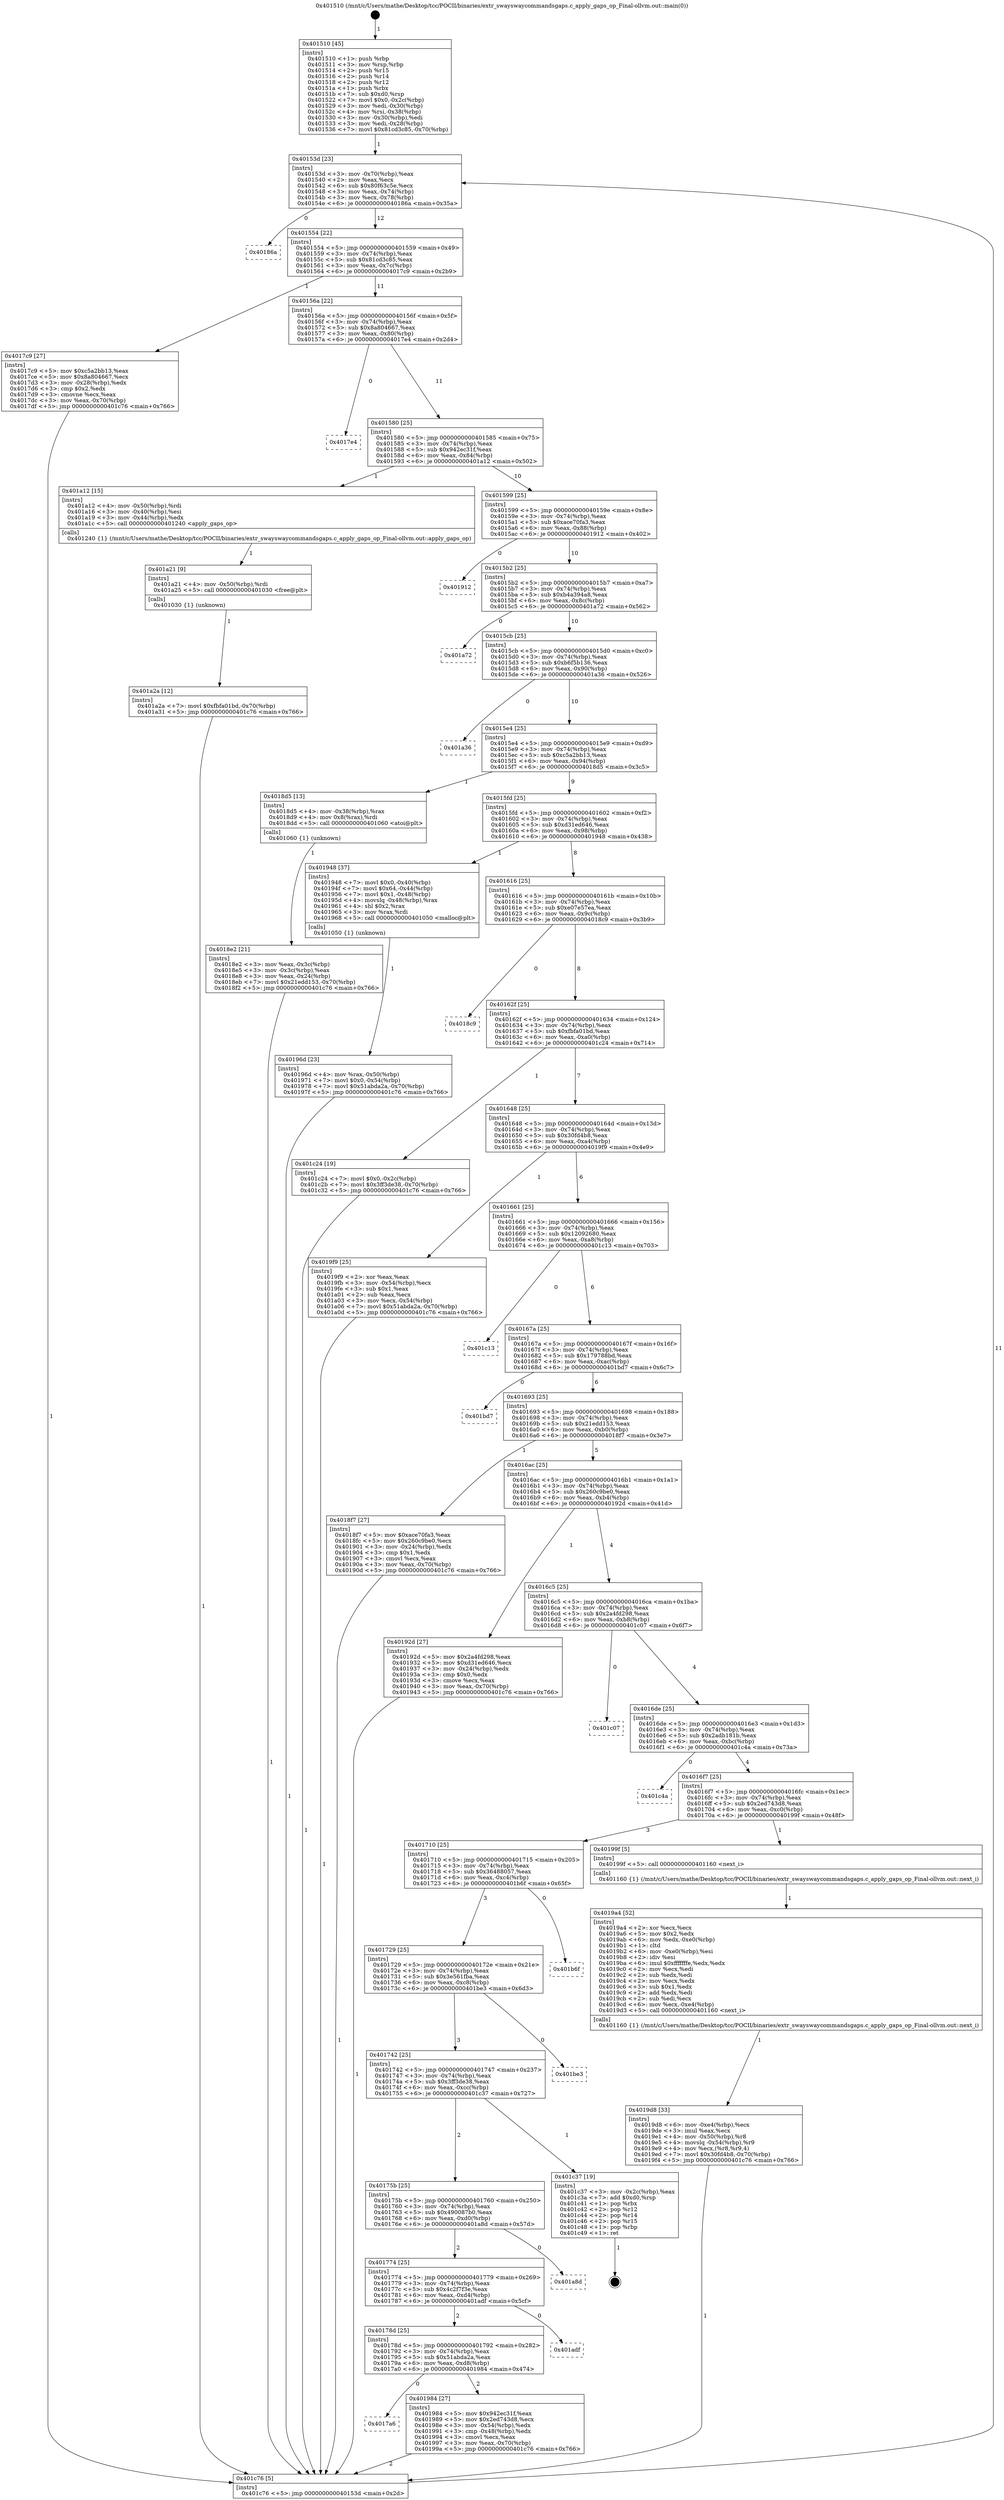 digraph "0x401510" {
  label = "0x401510 (/mnt/c/Users/mathe/Desktop/tcc/POCII/binaries/extr_swayswaycommandsgaps.c_apply_gaps_op_Final-ollvm.out::main(0))"
  labelloc = "t"
  node[shape=record]

  Entry [label="",width=0.3,height=0.3,shape=circle,fillcolor=black,style=filled]
  "0x40153d" [label="{
     0x40153d [23]\l
     | [instrs]\l
     &nbsp;&nbsp;0x40153d \<+3\>: mov -0x70(%rbp),%eax\l
     &nbsp;&nbsp;0x401540 \<+2\>: mov %eax,%ecx\l
     &nbsp;&nbsp;0x401542 \<+6\>: sub $0x80f63c5e,%ecx\l
     &nbsp;&nbsp;0x401548 \<+3\>: mov %eax,-0x74(%rbp)\l
     &nbsp;&nbsp;0x40154b \<+3\>: mov %ecx,-0x78(%rbp)\l
     &nbsp;&nbsp;0x40154e \<+6\>: je 000000000040186a \<main+0x35a\>\l
  }"]
  "0x40186a" [label="{
     0x40186a\l
  }", style=dashed]
  "0x401554" [label="{
     0x401554 [22]\l
     | [instrs]\l
     &nbsp;&nbsp;0x401554 \<+5\>: jmp 0000000000401559 \<main+0x49\>\l
     &nbsp;&nbsp;0x401559 \<+3\>: mov -0x74(%rbp),%eax\l
     &nbsp;&nbsp;0x40155c \<+5\>: sub $0x81cd3c85,%eax\l
     &nbsp;&nbsp;0x401561 \<+3\>: mov %eax,-0x7c(%rbp)\l
     &nbsp;&nbsp;0x401564 \<+6\>: je 00000000004017c9 \<main+0x2b9\>\l
  }"]
  Exit [label="",width=0.3,height=0.3,shape=circle,fillcolor=black,style=filled,peripheries=2]
  "0x4017c9" [label="{
     0x4017c9 [27]\l
     | [instrs]\l
     &nbsp;&nbsp;0x4017c9 \<+5\>: mov $0xc5a2bb13,%eax\l
     &nbsp;&nbsp;0x4017ce \<+5\>: mov $0x8a804667,%ecx\l
     &nbsp;&nbsp;0x4017d3 \<+3\>: mov -0x28(%rbp),%edx\l
     &nbsp;&nbsp;0x4017d6 \<+3\>: cmp $0x2,%edx\l
     &nbsp;&nbsp;0x4017d9 \<+3\>: cmovne %ecx,%eax\l
     &nbsp;&nbsp;0x4017dc \<+3\>: mov %eax,-0x70(%rbp)\l
     &nbsp;&nbsp;0x4017df \<+5\>: jmp 0000000000401c76 \<main+0x766\>\l
  }"]
  "0x40156a" [label="{
     0x40156a [22]\l
     | [instrs]\l
     &nbsp;&nbsp;0x40156a \<+5\>: jmp 000000000040156f \<main+0x5f\>\l
     &nbsp;&nbsp;0x40156f \<+3\>: mov -0x74(%rbp),%eax\l
     &nbsp;&nbsp;0x401572 \<+5\>: sub $0x8a804667,%eax\l
     &nbsp;&nbsp;0x401577 \<+3\>: mov %eax,-0x80(%rbp)\l
     &nbsp;&nbsp;0x40157a \<+6\>: je 00000000004017e4 \<main+0x2d4\>\l
  }"]
  "0x401c76" [label="{
     0x401c76 [5]\l
     | [instrs]\l
     &nbsp;&nbsp;0x401c76 \<+5\>: jmp 000000000040153d \<main+0x2d\>\l
  }"]
  "0x401510" [label="{
     0x401510 [45]\l
     | [instrs]\l
     &nbsp;&nbsp;0x401510 \<+1\>: push %rbp\l
     &nbsp;&nbsp;0x401511 \<+3\>: mov %rsp,%rbp\l
     &nbsp;&nbsp;0x401514 \<+2\>: push %r15\l
     &nbsp;&nbsp;0x401516 \<+2\>: push %r14\l
     &nbsp;&nbsp;0x401518 \<+2\>: push %r12\l
     &nbsp;&nbsp;0x40151a \<+1\>: push %rbx\l
     &nbsp;&nbsp;0x40151b \<+7\>: sub $0xd0,%rsp\l
     &nbsp;&nbsp;0x401522 \<+7\>: movl $0x0,-0x2c(%rbp)\l
     &nbsp;&nbsp;0x401529 \<+3\>: mov %edi,-0x30(%rbp)\l
     &nbsp;&nbsp;0x40152c \<+4\>: mov %rsi,-0x38(%rbp)\l
     &nbsp;&nbsp;0x401530 \<+3\>: mov -0x30(%rbp),%edi\l
     &nbsp;&nbsp;0x401533 \<+3\>: mov %edi,-0x28(%rbp)\l
     &nbsp;&nbsp;0x401536 \<+7\>: movl $0x81cd3c85,-0x70(%rbp)\l
  }"]
  "0x401a2a" [label="{
     0x401a2a [12]\l
     | [instrs]\l
     &nbsp;&nbsp;0x401a2a \<+7\>: movl $0xfbfa01bd,-0x70(%rbp)\l
     &nbsp;&nbsp;0x401a31 \<+5\>: jmp 0000000000401c76 \<main+0x766\>\l
  }"]
  "0x4017e4" [label="{
     0x4017e4\l
  }", style=dashed]
  "0x401580" [label="{
     0x401580 [25]\l
     | [instrs]\l
     &nbsp;&nbsp;0x401580 \<+5\>: jmp 0000000000401585 \<main+0x75\>\l
     &nbsp;&nbsp;0x401585 \<+3\>: mov -0x74(%rbp),%eax\l
     &nbsp;&nbsp;0x401588 \<+5\>: sub $0x942ec31f,%eax\l
     &nbsp;&nbsp;0x40158d \<+6\>: mov %eax,-0x84(%rbp)\l
     &nbsp;&nbsp;0x401593 \<+6\>: je 0000000000401a12 \<main+0x502\>\l
  }"]
  "0x401a21" [label="{
     0x401a21 [9]\l
     | [instrs]\l
     &nbsp;&nbsp;0x401a21 \<+4\>: mov -0x50(%rbp),%rdi\l
     &nbsp;&nbsp;0x401a25 \<+5\>: call 0000000000401030 \<free@plt\>\l
     | [calls]\l
     &nbsp;&nbsp;0x401030 \{1\} (unknown)\l
  }"]
  "0x401a12" [label="{
     0x401a12 [15]\l
     | [instrs]\l
     &nbsp;&nbsp;0x401a12 \<+4\>: mov -0x50(%rbp),%rdi\l
     &nbsp;&nbsp;0x401a16 \<+3\>: mov -0x40(%rbp),%esi\l
     &nbsp;&nbsp;0x401a19 \<+3\>: mov -0x44(%rbp),%edx\l
     &nbsp;&nbsp;0x401a1c \<+5\>: call 0000000000401240 \<apply_gaps_op\>\l
     | [calls]\l
     &nbsp;&nbsp;0x401240 \{1\} (/mnt/c/Users/mathe/Desktop/tcc/POCII/binaries/extr_swayswaycommandsgaps.c_apply_gaps_op_Final-ollvm.out::apply_gaps_op)\l
  }"]
  "0x401599" [label="{
     0x401599 [25]\l
     | [instrs]\l
     &nbsp;&nbsp;0x401599 \<+5\>: jmp 000000000040159e \<main+0x8e\>\l
     &nbsp;&nbsp;0x40159e \<+3\>: mov -0x74(%rbp),%eax\l
     &nbsp;&nbsp;0x4015a1 \<+5\>: sub $0xace70fa3,%eax\l
     &nbsp;&nbsp;0x4015a6 \<+6\>: mov %eax,-0x88(%rbp)\l
     &nbsp;&nbsp;0x4015ac \<+6\>: je 0000000000401912 \<main+0x402\>\l
  }"]
  "0x4019d8" [label="{
     0x4019d8 [33]\l
     | [instrs]\l
     &nbsp;&nbsp;0x4019d8 \<+6\>: mov -0xe4(%rbp),%ecx\l
     &nbsp;&nbsp;0x4019de \<+3\>: imul %eax,%ecx\l
     &nbsp;&nbsp;0x4019e1 \<+4\>: mov -0x50(%rbp),%r8\l
     &nbsp;&nbsp;0x4019e5 \<+4\>: movslq -0x54(%rbp),%r9\l
     &nbsp;&nbsp;0x4019e9 \<+4\>: mov %ecx,(%r8,%r9,4)\l
     &nbsp;&nbsp;0x4019ed \<+7\>: movl $0x30fd4b8,-0x70(%rbp)\l
     &nbsp;&nbsp;0x4019f4 \<+5\>: jmp 0000000000401c76 \<main+0x766\>\l
  }"]
  "0x401912" [label="{
     0x401912\l
  }", style=dashed]
  "0x4015b2" [label="{
     0x4015b2 [25]\l
     | [instrs]\l
     &nbsp;&nbsp;0x4015b2 \<+5\>: jmp 00000000004015b7 \<main+0xa7\>\l
     &nbsp;&nbsp;0x4015b7 \<+3\>: mov -0x74(%rbp),%eax\l
     &nbsp;&nbsp;0x4015ba \<+5\>: sub $0xb4a394a8,%eax\l
     &nbsp;&nbsp;0x4015bf \<+6\>: mov %eax,-0x8c(%rbp)\l
     &nbsp;&nbsp;0x4015c5 \<+6\>: je 0000000000401a72 \<main+0x562\>\l
  }"]
  "0x4019a4" [label="{
     0x4019a4 [52]\l
     | [instrs]\l
     &nbsp;&nbsp;0x4019a4 \<+2\>: xor %ecx,%ecx\l
     &nbsp;&nbsp;0x4019a6 \<+5\>: mov $0x2,%edx\l
     &nbsp;&nbsp;0x4019ab \<+6\>: mov %edx,-0xe0(%rbp)\l
     &nbsp;&nbsp;0x4019b1 \<+1\>: cltd\l
     &nbsp;&nbsp;0x4019b2 \<+6\>: mov -0xe0(%rbp),%esi\l
     &nbsp;&nbsp;0x4019b8 \<+2\>: idiv %esi\l
     &nbsp;&nbsp;0x4019ba \<+6\>: imul $0xfffffffe,%edx,%edx\l
     &nbsp;&nbsp;0x4019c0 \<+2\>: mov %ecx,%edi\l
     &nbsp;&nbsp;0x4019c2 \<+2\>: sub %edx,%edi\l
     &nbsp;&nbsp;0x4019c4 \<+2\>: mov %ecx,%edx\l
     &nbsp;&nbsp;0x4019c6 \<+3\>: sub $0x1,%edx\l
     &nbsp;&nbsp;0x4019c9 \<+2\>: add %edx,%edi\l
     &nbsp;&nbsp;0x4019cb \<+2\>: sub %edi,%ecx\l
     &nbsp;&nbsp;0x4019cd \<+6\>: mov %ecx,-0xe4(%rbp)\l
     &nbsp;&nbsp;0x4019d3 \<+5\>: call 0000000000401160 \<next_i\>\l
     | [calls]\l
     &nbsp;&nbsp;0x401160 \{1\} (/mnt/c/Users/mathe/Desktop/tcc/POCII/binaries/extr_swayswaycommandsgaps.c_apply_gaps_op_Final-ollvm.out::next_i)\l
  }"]
  "0x401a72" [label="{
     0x401a72\l
  }", style=dashed]
  "0x4015cb" [label="{
     0x4015cb [25]\l
     | [instrs]\l
     &nbsp;&nbsp;0x4015cb \<+5\>: jmp 00000000004015d0 \<main+0xc0\>\l
     &nbsp;&nbsp;0x4015d0 \<+3\>: mov -0x74(%rbp),%eax\l
     &nbsp;&nbsp;0x4015d3 \<+5\>: sub $0xb6f5b136,%eax\l
     &nbsp;&nbsp;0x4015d8 \<+6\>: mov %eax,-0x90(%rbp)\l
     &nbsp;&nbsp;0x4015de \<+6\>: je 0000000000401a36 \<main+0x526\>\l
  }"]
  "0x4017a6" [label="{
     0x4017a6\l
  }", style=dashed]
  "0x401a36" [label="{
     0x401a36\l
  }", style=dashed]
  "0x4015e4" [label="{
     0x4015e4 [25]\l
     | [instrs]\l
     &nbsp;&nbsp;0x4015e4 \<+5\>: jmp 00000000004015e9 \<main+0xd9\>\l
     &nbsp;&nbsp;0x4015e9 \<+3\>: mov -0x74(%rbp),%eax\l
     &nbsp;&nbsp;0x4015ec \<+5\>: sub $0xc5a2bb13,%eax\l
     &nbsp;&nbsp;0x4015f1 \<+6\>: mov %eax,-0x94(%rbp)\l
     &nbsp;&nbsp;0x4015f7 \<+6\>: je 00000000004018d5 \<main+0x3c5\>\l
  }"]
  "0x401984" [label="{
     0x401984 [27]\l
     | [instrs]\l
     &nbsp;&nbsp;0x401984 \<+5\>: mov $0x942ec31f,%eax\l
     &nbsp;&nbsp;0x401989 \<+5\>: mov $0x2ed743d8,%ecx\l
     &nbsp;&nbsp;0x40198e \<+3\>: mov -0x54(%rbp),%edx\l
     &nbsp;&nbsp;0x401991 \<+3\>: cmp -0x48(%rbp),%edx\l
     &nbsp;&nbsp;0x401994 \<+3\>: cmovl %ecx,%eax\l
     &nbsp;&nbsp;0x401997 \<+3\>: mov %eax,-0x70(%rbp)\l
     &nbsp;&nbsp;0x40199a \<+5\>: jmp 0000000000401c76 \<main+0x766\>\l
  }"]
  "0x4018d5" [label="{
     0x4018d5 [13]\l
     | [instrs]\l
     &nbsp;&nbsp;0x4018d5 \<+4\>: mov -0x38(%rbp),%rax\l
     &nbsp;&nbsp;0x4018d9 \<+4\>: mov 0x8(%rax),%rdi\l
     &nbsp;&nbsp;0x4018dd \<+5\>: call 0000000000401060 \<atoi@plt\>\l
     | [calls]\l
     &nbsp;&nbsp;0x401060 \{1\} (unknown)\l
  }"]
  "0x4015fd" [label="{
     0x4015fd [25]\l
     | [instrs]\l
     &nbsp;&nbsp;0x4015fd \<+5\>: jmp 0000000000401602 \<main+0xf2\>\l
     &nbsp;&nbsp;0x401602 \<+3\>: mov -0x74(%rbp),%eax\l
     &nbsp;&nbsp;0x401605 \<+5\>: sub $0xd31ed646,%eax\l
     &nbsp;&nbsp;0x40160a \<+6\>: mov %eax,-0x98(%rbp)\l
     &nbsp;&nbsp;0x401610 \<+6\>: je 0000000000401948 \<main+0x438\>\l
  }"]
  "0x4018e2" [label="{
     0x4018e2 [21]\l
     | [instrs]\l
     &nbsp;&nbsp;0x4018e2 \<+3\>: mov %eax,-0x3c(%rbp)\l
     &nbsp;&nbsp;0x4018e5 \<+3\>: mov -0x3c(%rbp),%eax\l
     &nbsp;&nbsp;0x4018e8 \<+3\>: mov %eax,-0x24(%rbp)\l
     &nbsp;&nbsp;0x4018eb \<+7\>: movl $0x21edd153,-0x70(%rbp)\l
     &nbsp;&nbsp;0x4018f2 \<+5\>: jmp 0000000000401c76 \<main+0x766\>\l
  }"]
  "0x40178d" [label="{
     0x40178d [25]\l
     | [instrs]\l
     &nbsp;&nbsp;0x40178d \<+5\>: jmp 0000000000401792 \<main+0x282\>\l
     &nbsp;&nbsp;0x401792 \<+3\>: mov -0x74(%rbp),%eax\l
     &nbsp;&nbsp;0x401795 \<+5\>: sub $0x51abda2a,%eax\l
     &nbsp;&nbsp;0x40179a \<+6\>: mov %eax,-0xd8(%rbp)\l
     &nbsp;&nbsp;0x4017a0 \<+6\>: je 0000000000401984 \<main+0x474\>\l
  }"]
  "0x401948" [label="{
     0x401948 [37]\l
     | [instrs]\l
     &nbsp;&nbsp;0x401948 \<+7\>: movl $0x0,-0x40(%rbp)\l
     &nbsp;&nbsp;0x40194f \<+7\>: movl $0x64,-0x44(%rbp)\l
     &nbsp;&nbsp;0x401956 \<+7\>: movl $0x1,-0x48(%rbp)\l
     &nbsp;&nbsp;0x40195d \<+4\>: movslq -0x48(%rbp),%rax\l
     &nbsp;&nbsp;0x401961 \<+4\>: shl $0x2,%rax\l
     &nbsp;&nbsp;0x401965 \<+3\>: mov %rax,%rdi\l
     &nbsp;&nbsp;0x401968 \<+5\>: call 0000000000401050 \<malloc@plt\>\l
     | [calls]\l
     &nbsp;&nbsp;0x401050 \{1\} (unknown)\l
  }"]
  "0x401616" [label="{
     0x401616 [25]\l
     | [instrs]\l
     &nbsp;&nbsp;0x401616 \<+5\>: jmp 000000000040161b \<main+0x10b\>\l
     &nbsp;&nbsp;0x40161b \<+3\>: mov -0x74(%rbp),%eax\l
     &nbsp;&nbsp;0x40161e \<+5\>: sub $0xe07e57ea,%eax\l
     &nbsp;&nbsp;0x401623 \<+6\>: mov %eax,-0x9c(%rbp)\l
     &nbsp;&nbsp;0x401629 \<+6\>: je 00000000004018c9 \<main+0x3b9\>\l
  }"]
  "0x401adf" [label="{
     0x401adf\l
  }", style=dashed]
  "0x4018c9" [label="{
     0x4018c9\l
  }", style=dashed]
  "0x40162f" [label="{
     0x40162f [25]\l
     | [instrs]\l
     &nbsp;&nbsp;0x40162f \<+5\>: jmp 0000000000401634 \<main+0x124\>\l
     &nbsp;&nbsp;0x401634 \<+3\>: mov -0x74(%rbp),%eax\l
     &nbsp;&nbsp;0x401637 \<+5\>: sub $0xfbfa01bd,%eax\l
     &nbsp;&nbsp;0x40163c \<+6\>: mov %eax,-0xa0(%rbp)\l
     &nbsp;&nbsp;0x401642 \<+6\>: je 0000000000401c24 \<main+0x714\>\l
  }"]
  "0x401774" [label="{
     0x401774 [25]\l
     | [instrs]\l
     &nbsp;&nbsp;0x401774 \<+5\>: jmp 0000000000401779 \<main+0x269\>\l
     &nbsp;&nbsp;0x401779 \<+3\>: mov -0x74(%rbp),%eax\l
     &nbsp;&nbsp;0x40177c \<+5\>: sub $0x4c2f7f3e,%eax\l
     &nbsp;&nbsp;0x401781 \<+6\>: mov %eax,-0xd4(%rbp)\l
     &nbsp;&nbsp;0x401787 \<+6\>: je 0000000000401adf \<main+0x5cf\>\l
  }"]
  "0x401c24" [label="{
     0x401c24 [19]\l
     | [instrs]\l
     &nbsp;&nbsp;0x401c24 \<+7\>: movl $0x0,-0x2c(%rbp)\l
     &nbsp;&nbsp;0x401c2b \<+7\>: movl $0x3ff3de38,-0x70(%rbp)\l
     &nbsp;&nbsp;0x401c32 \<+5\>: jmp 0000000000401c76 \<main+0x766\>\l
  }"]
  "0x401648" [label="{
     0x401648 [25]\l
     | [instrs]\l
     &nbsp;&nbsp;0x401648 \<+5\>: jmp 000000000040164d \<main+0x13d\>\l
     &nbsp;&nbsp;0x40164d \<+3\>: mov -0x74(%rbp),%eax\l
     &nbsp;&nbsp;0x401650 \<+5\>: sub $0x30fd4b8,%eax\l
     &nbsp;&nbsp;0x401655 \<+6\>: mov %eax,-0xa4(%rbp)\l
     &nbsp;&nbsp;0x40165b \<+6\>: je 00000000004019f9 \<main+0x4e9\>\l
  }"]
  "0x401a8d" [label="{
     0x401a8d\l
  }", style=dashed]
  "0x4019f9" [label="{
     0x4019f9 [25]\l
     | [instrs]\l
     &nbsp;&nbsp;0x4019f9 \<+2\>: xor %eax,%eax\l
     &nbsp;&nbsp;0x4019fb \<+3\>: mov -0x54(%rbp),%ecx\l
     &nbsp;&nbsp;0x4019fe \<+3\>: sub $0x1,%eax\l
     &nbsp;&nbsp;0x401a01 \<+2\>: sub %eax,%ecx\l
     &nbsp;&nbsp;0x401a03 \<+3\>: mov %ecx,-0x54(%rbp)\l
     &nbsp;&nbsp;0x401a06 \<+7\>: movl $0x51abda2a,-0x70(%rbp)\l
     &nbsp;&nbsp;0x401a0d \<+5\>: jmp 0000000000401c76 \<main+0x766\>\l
  }"]
  "0x401661" [label="{
     0x401661 [25]\l
     | [instrs]\l
     &nbsp;&nbsp;0x401661 \<+5\>: jmp 0000000000401666 \<main+0x156\>\l
     &nbsp;&nbsp;0x401666 \<+3\>: mov -0x74(%rbp),%eax\l
     &nbsp;&nbsp;0x401669 \<+5\>: sub $0x12092680,%eax\l
     &nbsp;&nbsp;0x40166e \<+6\>: mov %eax,-0xa8(%rbp)\l
     &nbsp;&nbsp;0x401674 \<+6\>: je 0000000000401c13 \<main+0x703\>\l
  }"]
  "0x40175b" [label="{
     0x40175b [25]\l
     | [instrs]\l
     &nbsp;&nbsp;0x40175b \<+5\>: jmp 0000000000401760 \<main+0x250\>\l
     &nbsp;&nbsp;0x401760 \<+3\>: mov -0x74(%rbp),%eax\l
     &nbsp;&nbsp;0x401763 \<+5\>: sub $0x490087b0,%eax\l
     &nbsp;&nbsp;0x401768 \<+6\>: mov %eax,-0xd0(%rbp)\l
     &nbsp;&nbsp;0x40176e \<+6\>: je 0000000000401a8d \<main+0x57d\>\l
  }"]
  "0x401c13" [label="{
     0x401c13\l
  }", style=dashed]
  "0x40167a" [label="{
     0x40167a [25]\l
     | [instrs]\l
     &nbsp;&nbsp;0x40167a \<+5\>: jmp 000000000040167f \<main+0x16f\>\l
     &nbsp;&nbsp;0x40167f \<+3\>: mov -0x74(%rbp),%eax\l
     &nbsp;&nbsp;0x401682 \<+5\>: sub $0x179788bd,%eax\l
     &nbsp;&nbsp;0x401687 \<+6\>: mov %eax,-0xac(%rbp)\l
     &nbsp;&nbsp;0x40168d \<+6\>: je 0000000000401bd7 \<main+0x6c7\>\l
  }"]
  "0x401c37" [label="{
     0x401c37 [19]\l
     | [instrs]\l
     &nbsp;&nbsp;0x401c37 \<+3\>: mov -0x2c(%rbp),%eax\l
     &nbsp;&nbsp;0x401c3a \<+7\>: add $0xd0,%rsp\l
     &nbsp;&nbsp;0x401c41 \<+1\>: pop %rbx\l
     &nbsp;&nbsp;0x401c42 \<+2\>: pop %r12\l
     &nbsp;&nbsp;0x401c44 \<+2\>: pop %r14\l
     &nbsp;&nbsp;0x401c46 \<+2\>: pop %r15\l
     &nbsp;&nbsp;0x401c48 \<+1\>: pop %rbp\l
     &nbsp;&nbsp;0x401c49 \<+1\>: ret\l
  }"]
  "0x401bd7" [label="{
     0x401bd7\l
  }", style=dashed]
  "0x401693" [label="{
     0x401693 [25]\l
     | [instrs]\l
     &nbsp;&nbsp;0x401693 \<+5\>: jmp 0000000000401698 \<main+0x188\>\l
     &nbsp;&nbsp;0x401698 \<+3\>: mov -0x74(%rbp),%eax\l
     &nbsp;&nbsp;0x40169b \<+5\>: sub $0x21edd153,%eax\l
     &nbsp;&nbsp;0x4016a0 \<+6\>: mov %eax,-0xb0(%rbp)\l
     &nbsp;&nbsp;0x4016a6 \<+6\>: je 00000000004018f7 \<main+0x3e7\>\l
  }"]
  "0x401742" [label="{
     0x401742 [25]\l
     | [instrs]\l
     &nbsp;&nbsp;0x401742 \<+5\>: jmp 0000000000401747 \<main+0x237\>\l
     &nbsp;&nbsp;0x401747 \<+3\>: mov -0x74(%rbp),%eax\l
     &nbsp;&nbsp;0x40174a \<+5\>: sub $0x3ff3de38,%eax\l
     &nbsp;&nbsp;0x40174f \<+6\>: mov %eax,-0xcc(%rbp)\l
     &nbsp;&nbsp;0x401755 \<+6\>: je 0000000000401c37 \<main+0x727\>\l
  }"]
  "0x4018f7" [label="{
     0x4018f7 [27]\l
     | [instrs]\l
     &nbsp;&nbsp;0x4018f7 \<+5\>: mov $0xace70fa3,%eax\l
     &nbsp;&nbsp;0x4018fc \<+5\>: mov $0x260c9be0,%ecx\l
     &nbsp;&nbsp;0x401901 \<+3\>: mov -0x24(%rbp),%edx\l
     &nbsp;&nbsp;0x401904 \<+3\>: cmp $0x1,%edx\l
     &nbsp;&nbsp;0x401907 \<+3\>: cmovl %ecx,%eax\l
     &nbsp;&nbsp;0x40190a \<+3\>: mov %eax,-0x70(%rbp)\l
     &nbsp;&nbsp;0x40190d \<+5\>: jmp 0000000000401c76 \<main+0x766\>\l
  }"]
  "0x4016ac" [label="{
     0x4016ac [25]\l
     | [instrs]\l
     &nbsp;&nbsp;0x4016ac \<+5\>: jmp 00000000004016b1 \<main+0x1a1\>\l
     &nbsp;&nbsp;0x4016b1 \<+3\>: mov -0x74(%rbp),%eax\l
     &nbsp;&nbsp;0x4016b4 \<+5\>: sub $0x260c9be0,%eax\l
     &nbsp;&nbsp;0x4016b9 \<+6\>: mov %eax,-0xb4(%rbp)\l
     &nbsp;&nbsp;0x4016bf \<+6\>: je 000000000040192d \<main+0x41d\>\l
  }"]
  "0x401be3" [label="{
     0x401be3\l
  }", style=dashed]
  "0x40192d" [label="{
     0x40192d [27]\l
     | [instrs]\l
     &nbsp;&nbsp;0x40192d \<+5\>: mov $0x2a4fd298,%eax\l
     &nbsp;&nbsp;0x401932 \<+5\>: mov $0xd31ed646,%ecx\l
     &nbsp;&nbsp;0x401937 \<+3\>: mov -0x24(%rbp),%edx\l
     &nbsp;&nbsp;0x40193a \<+3\>: cmp $0x0,%edx\l
     &nbsp;&nbsp;0x40193d \<+3\>: cmove %ecx,%eax\l
     &nbsp;&nbsp;0x401940 \<+3\>: mov %eax,-0x70(%rbp)\l
     &nbsp;&nbsp;0x401943 \<+5\>: jmp 0000000000401c76 \<main+0x766\>\l
  }"]
  "0x4016c5" [label="{
     0x4016c5 [25]\l
     | [instrs]\l
     &nbsp;&nbsp;0x4016c5 \<+5\>: jmp 00000000004016ca \<main+0x1ba\>\l
     &nbsp;&nbsp;0x4016ca \<+3\>: mov -0x74(%rbp),%eax\l
     &nbsp;&nbsp;0x4016cd \<+5\>: sub $0x2a4fd298,%eax\l
     &nbsp;&nbsp;0x4016d2 \<+6\>: mov %eax,-0xb8(%rbp)\l
     &nbsp;&nbsp;0x4016d8 \<+6\>: je 0000000000401c07 \<main+0x6f7\>\l
  }"]
  "0x40196d" [label="{
     0x40196d [23]\l
     | [instrs]\l
     &nbsp;&nbsp;0x40196d \<+4\>: mov %rax,-0x50(%rbp)\l
     &nbsp;&nbsp;0x401971 \<+7\>: movl $0x0,-0x54(%rbp)\l
     &nbsp;&nbsp;0x401978 \<+7\>: movl $0x51abda2a,-0x70(%rbp)\l
     &nbsp;&nbsp;0x40197f \<+5\>: jmp 0000000000401c76 \<main+0x766\>\l
  }"]
  "0x401729" [label="{
     0x401729 [25]\l
     | [instrs]\l
     &nbsp;&nbsp;0x401729 \<+5\>: jmp 000000000040172e \<main+0x21e\>\l
     &nbsp;&nbsp;0x40172e \<+3\>: mov -0x74(%rbp),%eax\l
     &nbsp;&nbsp;0x401731 \<+5\>: sub $0x3e561fba,%eax\l
     &nbsp;&nbsp;0x401736 \<+6\>: mov %eax,-0xc8(%rbp)\l
     &nbsp;&nbsp;0x40173c \<+6\>: je 0000000000401be3 \<main+0x6d3\>\l
  }"]
  "0x401c07" [label="{
     0x401c07\l
  }", style=dashed]
  "0x4016de" [label="{
     0x4016de [25]\l
     | [instrs]\l
     &nbsp;&nbsp;0x4016de \<+5\>: jmp 00000000004016e3 \<main+0x1d3\>\l
     &nbsp;&nbsp;0x4016e3 \<+3\>: mov -0x74(%rbp),%eax\l
     &nbsp;&nbsp;0x4016e6 \<+5\>: sub $0x2adb181b,%eax\l
     &nbsp;&nbsp;0x4016eb \<+6\>: mov %eax,-0xbc(%rbp)\l
     &nbsp;&nbsp;0x4016f1 \<+6\>: je 0000000000401c4a \<main+0x73a\>\l
  }"]
  "0x401b6f" [label="{
     0x401b6f\l
  }", style=dashed]
  "0x401c4a" [label="{
     0x401c4a\l
  }", style=dashed]
  "0x4016f7" [label="{
     0x4016f7 [25]\l
     | [instrs]\l
     &nbsp;&nbsp;0x4016f7 \<+5\>: jmp 00000000004016fc \<main+0x1ec\>\l
     &nbsp;&nbsp;0x4016fc \<+3\>: mov -0x74(%rbp),%eax\l
     &nbsp;&nbsp;0x4016ff \<+5\>: sub $0x2ed743d8,%eax\l
     &nbsp;&nbsp;0x401704 \<+6\>: mov %eax,-0xc0(%rbp)\l
     &nbsp;&nbsp;0x40170a \<+6\>: je 000000000040199f \<main+0x48f\>\l
  }"]
  "0x401710" [label="{
     0x401710 [25]\l
     | [instrs]\l
     &nbsp;&nbsp;0x401710 \<+5\>: jmp 0000000000401715 \<main+0x205\>\l
     &nbsp;&nbsp;0x401715 \<+3\>: mov -0x74(%rbp),%eax\l
     &nbsp;&nbsp;0x401718 \<+5\>: sub $0x36488057,%eax\l
     &nbsp;&nbsp;0x40171d \<+6\>: mov %eax,-0xc4(%rbp)\l
     &nbsp;&nbsp;0x401723 \<+6\>: je 0000000000401b6f \<main+0x65f\>\l
  }"]
  "0x40199f" [label="{
     0x40199f [5]\l
     | [instrs]\l
     &nbsp;&nbsp;0x40199f \<+5\>: call 0000000000401160 \<next_i\>\l
     | [calls]\l
     &nbsp;&nbsp;0x401160 \{1\} (/mnt/c/Users/mathe/Desktop/tcc/POCII/binaries/extr_swayswaycommandsgaps.c_apply_gaps_op_Final-ollvm.out::next_i)\l
  }"]
  Entry -> "0x401510" [label=" 1"]
  "0x40153d" -> "0x40186a" [label=" 0"]
  "0x40153d" -> "0x401554" [label=" 12"]
  "0x401c37" -> Exit [label=" 1"]
  "0x401554" -> "0x4017c9" [label=" 1"]
  "0x401554" -> "0x40156a" [label=" 11"]
  "0x4017c9" -> "0x401c76" [label=" 1"]
  "0x401510" -> "0x40153d" [label=" 1"]
  "0x401c76" -> "0x40153d" [label=" 11"]
  "0x401c24" -> "0x401c76" [label=" 1"]
  "0x40156a" -> "0x4017e4" [label=" 0"]
  "0x40156a" -> "0x401580" [label=" 11"]
  "0x401a2a" -> "0x401c76" [label=" 1"]
  "0x401580" -> "0x401a12" [label=" 1"]
  "0x401580" -> "0x401599" [label=" 10"]
  "0x401a21" -> "0x401a2a" [label=" 1"]
  "0x401599" -> "0x401912" [label=" 0"]
  "0x401599" -> "0x4015b2" [label=" 10"]
  "0x401a12" -> "0x401a21" [label=" 1"]
  "0x4015b2" -> "0x401a72" [label=" 0"]
  "0x4015b2" -> "0x4015cb" [label=" 10"]
  "0x4019f9" -> "0x401c76" [label=" 1"]
  "0x4015cb" -> "0x401a36" [label=" 0"]
  "0x4015cb" -> "0x4015e4" [label=" 10"]
  "0x4019d8" -> "0x401c76" [label=" 1"]
  "0x4015e4" -> "0x4018d5" [label=" 1"]
  "0x4015e4" -> "0x4015fd" [label=" 9"]
  "0x4018d5" -> "0x4018e2" [label=" 1"]
  "0x4018e2" -> "0x401c76" [label=" 1"]
  "0x4019a4" -> "0x4019d8" [label=" 1"]
  "0x4015fd" -> "0x401948" [label=" 1"]
  "0x4015fd" -> "0x401616" [label=" 8"]
  "0x401984" -> "0x401c76" [label=" 2"]
  "0x401616" -> "0x4018c9" [label=" 0"]
  "0x401616" -> "0x40162f" [label=" 8"]
  "0x40178d" -> "0x4017a6" [label=" 0"]
  "0x40162f" -> "0x401c24" [label=" 1"]
  "0x40162f" -> "0x401648" [label=" 7"]
  "0x40199f" -> "0x4019a4" [label=" 1"]
  "0x401648" -> "0x4019f9" [label=" 1"]
  "0x401648" -> "0x401661" [label=" 6"]
  "0x401774" -> "0x40178d" [label=" 2"]
  "0x401661" -> "0x401c13" [label=" 0"]
  "0x401661" -> "0x40167a" [label=" 6"]
  "0x40178d" -> "0x401984" [label=" 2"]
  "0x40167a" -> "0x401bd7" [label=" 0"]
  "0x40167a" -> "0x401693" [label=" 6"]
  "0x40175b" -> "0x401774" [label=" 2"]
  "0x401693" -> "0x4018f7" [label=" 1"]
  "0x401693" -> "0x4016ac" [label=" 5"]
  "0x4018f7" -> "0x401c76" [label=" 1"]
  "0x401774" -> "0x401adf" [label=" 0"]
  "0x4016ac" -> "0x40192d" [label=" 1"]
  "0x4016ac" -> "0x4016c5" [label=" 4"]
  "0x40192d" -> "0x401c76" [label=" 1"]
  "0x401948" -> "0x40196d" [label=" 1"]
  "0x40196d" -> "0x401c76" [label=" 1"]
  "0x401742" -> "0x40175b" [label=" 2"]
  "0x4016c5" -> "0x401c07" [label=" 0"]
  "0x4016c5" -> "0x4016de" [label=" 4"]
  "0x40175b" -> "0x401a8d" [label=" 0"]
  "0x4016de" -> "0x401c4a" [label=" 0"]
  "0x4016de" -> "0x4016f7" [label=" 4"]
  "0x401729" -> "0x401742" [label=" 3"]
  "0x4016f7" -> "0x40199f" [label=" 1"]
  "0x4016f7" -> "0x401710" [label=" 3"]
  "0x401729" -> "0x401be3" [label=" 0"]
  "0x401710" -> "0x401b6f" [label=" 0"]
  "0x401710" -> "0x401729" [label=" 3"]
  "0x401742" -> "0x401c37" [label=" 1"]
}
